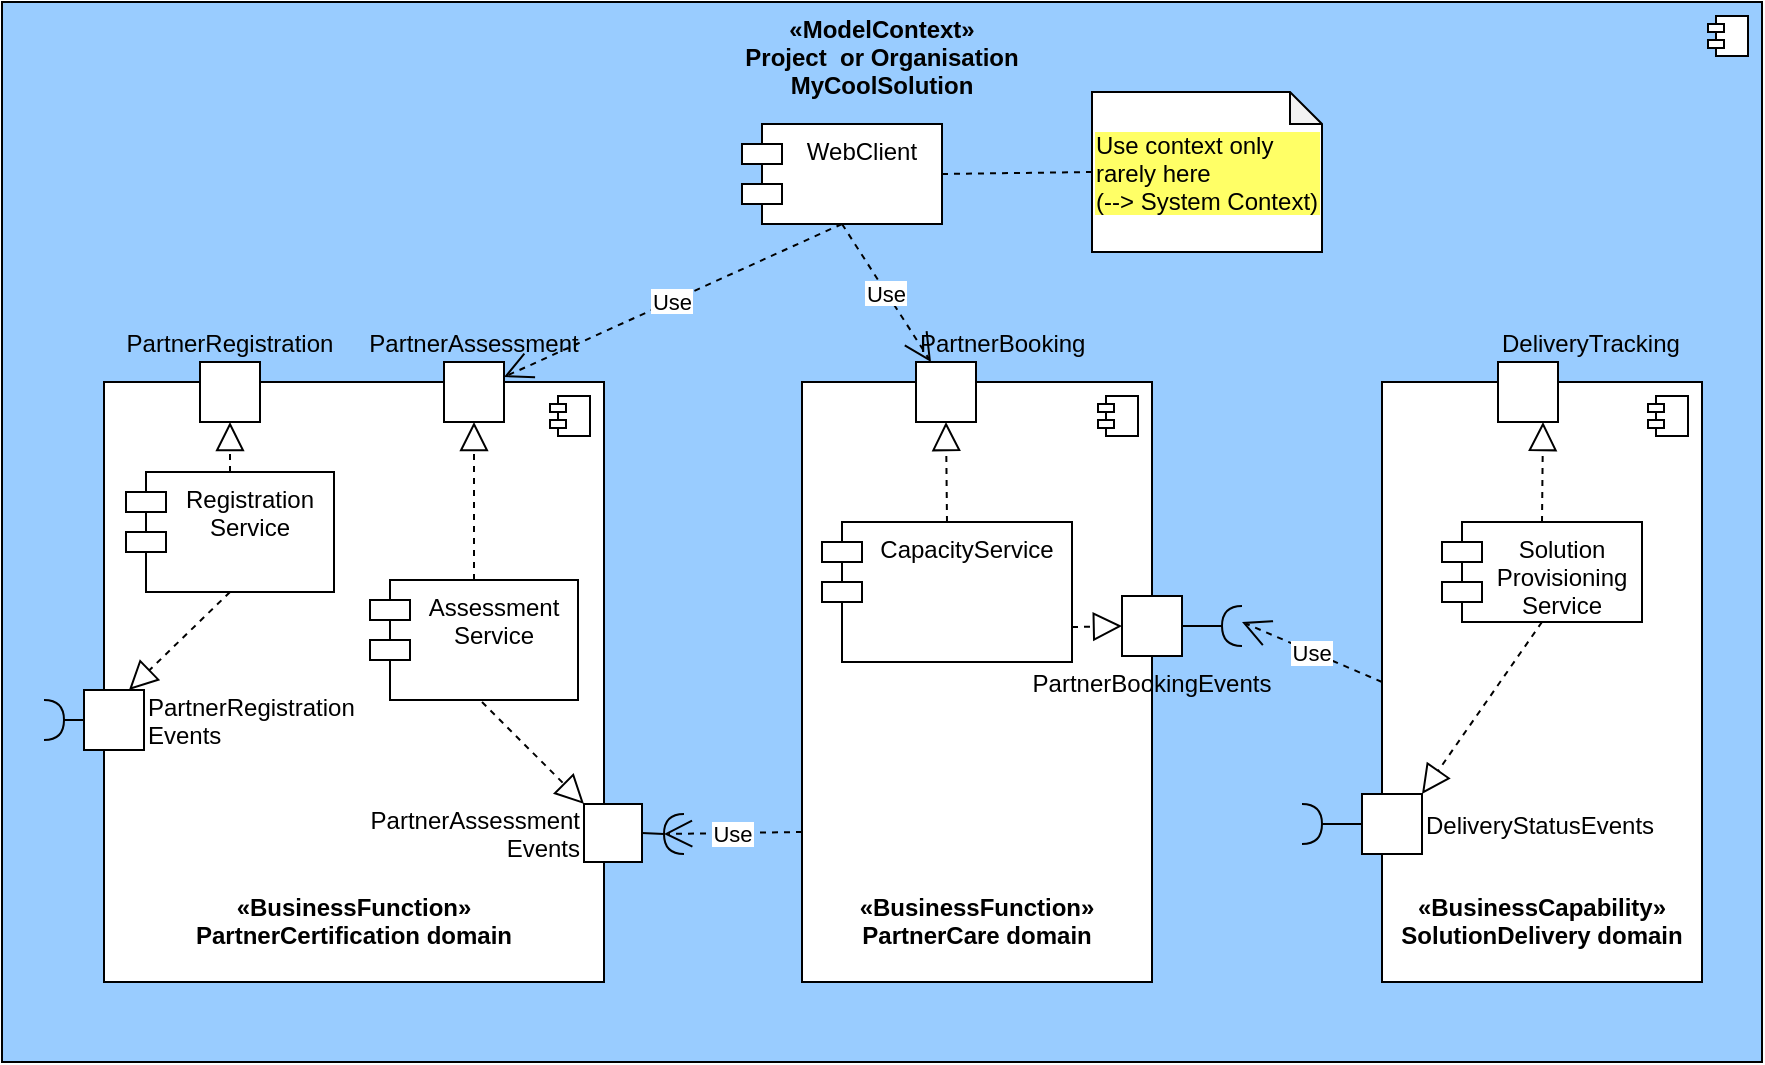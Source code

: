 <mxfile version="20.2.7" type="device"><diagram id="poU_rQEDtPThovflvlqA" name="Seite-1"><mxGraphModel dx="946" dy="551" grid="1" gridSize="10" guides="1" tooltips="1" connect="1" arrows="1" fold="1" page="1" pageScale="1" pageWidth="1169" pageHeight="827" math="0" shadow="0"><root><mxCell id="0"/><mxCell id="1" parent="0"/><mxCell id="xqAIokbYWjofWmRmhxi6-1" value="«ModelContext»&#10;Project  or Organisation&#10;MyCoolSolution&#10;" style="dropTarget=0;verticalAlign=top;fontStyle=1;labelBackgroundColor=none;fillColor=#99CCFF;" vertex="1" parent="1"><mxGeometry x="40" y="40" width="880" height="530" as="geometry"/></mxCell><mxCell id="xqAIokbYWjofWmRmhxi6-2" value="" style="shape=module;jettyWidth=8;jettyHeight=4;" vertex="1" parent="xqAIokbYWjofWmRmhxi6-1"><mxGeometry x="1" width="20" height="20" relative="1" as="geometry"><mxPoint x="-27" y="7" as="offset"/></mxGeometry></mxCell><mxCell id="xqAIokbYWjofWmRmhxi6-5" value="«BusinessCapability»&#10;SolutionDelivery domain&#10;" style="dropTarget=0;verticalAlign=bottom;fontStyle=1;labelBackgroundColor=none;fillColor=#FFFFFF;" vertex="1" parent="1"><mxGeometry x="730" y="230" width="160" height="300" as="geometry"/></mxCell><mxCell id="xqAIokbYWjofWmRmhxi6-6" value="" style="shape=module;jettyWidth=8;jettyHeight=4;" vertex="1" parent="xqAIokbYWjofWmRmhxi6-5"><mxGeometry x="1" width="20" height="20" relative="1" as="geometry"><mxPoint x="-27" y="7" as="offset"/></mxGeometry></mxCell><mxCell id="xqAIokbYWjofWmRmhxi6-19" value="WebClient" style="shape=module;align=left;spacingLeft=20;align=center;verticalAlign=top;labelBackgroundColor=none;fillColor=#FFFFFF;" vertex="1" parent="1"><mxGeometry x="410" y="101" width="100" height="50" as="geometry"/></mxCell><mxCell id="xqAIokbYWjofWmRmhxi6-20" value="" style="shape=requiredInterface;verticalLabelPosition=bottom;sketch=0;labelBackgroundColor=none;fillColor=#FFFFFF;" vertex="1" parent="1"><mxGeometry x="480" y="290" width="10" height="20" as="geometry"/></mxCell><mxCell id="xqAIokbYWjofWmRmhxi6-21" value="" style="group;" vertex="1" connectable="0" parent="1"><mxGeometry x="440" y="220" width="190" height="310" as="geometry"/></mxCell><mxCell id="xqAIokbYWjofWmRmhxi6-7" value="«BusinessFunction»&#10;PartnerCare domain&#10;" style="dropTarget=0;verticalAlign=bottom;fontStyle=1;labelBackgroundColor=none;fillColor=#FFFFFF;" vertex="1" parent="xqAIokbYWjofWmRmhxi6-21"><mxGeometry y="10" width="175" height="300" as="geometry"/></mxCell><mxCell id="xqAIokbYWjofWmRmhxi6-8" value="" style="shape=module;jettyWidth=8;jettyHeight=4;" vertex="1" parent="xqAIokbYWjofWmRmhxi6-7"><mxGeometry x="1" width="20" height="20" relative="1" as="geometry"><mxPoint x="-27" y="7" as="offset"/></mxGeometry></mxCell><mxCell id="xqAIokbYWjofWmRmhxi6-9" value="PartnerBooking" style="rounded=0;labelBackgroundColor=none;fillColor=#FFFFFF;align=left;verticalAlign=bottom;labelPosition=center;verticalLabelPosition=top;" vertex="1" parent="xqAIokbYWjofWmRmhxi6-21"><mxGeometry x="57" width="30" height="30" as="geometry"/></mxCell><mxCell id="xqAIokbYWjofWmRmhxi6-10" value="PartnerBookingEvents" style="rounded=0;labelBackgroundColor=none;fillColor=#FFFFFF;labelPosition=center;verticalLabelPosition=bottom;align=center;verticalAlign=top;" vertex="1" parent="xqAIokbYWjofWmRmhxi6-21"><mxGeometry x="160" y="117" width="30" height="30" as="geometry"/></mxCell><mxCell id="xqAIokbYWjofWmRmhxi6-11" value="CapacityService" style="shape=module;align=left;spacingLeft=20;align=center;verticalAlign=top;labelBackgroundColor=none;fillColor=#FFFFFF;" vertex="1" parent="xqAIokbYWjofWmRmhxi6-21"><mxGeometry x="10" y="80" width="125" height="70" as="geometry"/></mxCell><mxCell id="xqAIokbYWjofWmRmhxi6-12" value="" style="endArrow=block;dashed=1;endFill=0;endSize=12;rounded=0;exitX=0.5;exitY=0;exitDx=0;exitDy=0;entryX=0.5;entryY=1;entryDx=0;entryDy=0;" edge="1" parent="xqAIokbYWjofWmRmhxi6-21" source="xqAIokbYWjofWmRmhxi6-11" target="xqAIokbYWjofWmRmhxi6-9"><mxGeometry width="160" relative="1" as="geometry"><mxPoint x="330" y="80" as="sourcePoint"/><mxPoint x="490" y="80" as="targetPoint"/></mxGeometry></mxCell><mxCell id="xqAIokbYWjofWmRmhxi6-18" value="" style="endArrow=block;dashed=1;endFill=0;endSize=12;rounded=0;exitX=1;exitY=0.75;exitDx=0;exitDy=0;entryX=0;entryY=0.5;entryDx=0;entryDy=0;" edge="1" parent="xqAIokbYWjofWmRmhxi6-21" source="xqAIokbYWjofWmRmhxi6-11" target="xqAIokbYWjofWmRmhxi6-10"><mxGeometry width="160" relative="1" as="geometry"><mxPoint x="82.5" y="90" as="sourcePoint"/><mxPoint x="82" y="40" as="targetPoint"/></mxGeometry></mxCell><mxCell id="xqAIokbYWjofWmRmhxi6-35" value="" style="shape=requiredInterface;verticalLabelPosition=bottom;sketch=0;labelBackgroundColor=none;fillColor=#FFFFFF;rotation=180;" vertex="1" parent="1"><mxGeometry x="650" y="342" width="10" height="20" as="geometry"/></mxCell><mxCell id="xqAIokbYWjofWmRmhxi6-3" value="«BusinessFunction»&#10;PartnerCertification domain&#10;" style="dropTarget=0;verticalAlign=bottom;fontStyle=1;labelBackgroundColor=none;fillColor=#FFFFFF;" vertex="1" parent="1"><mxGeometry x="91" y="230" width="250" height="300" as="geometry"/></mxCell><mxCell id="xqAIokbYWjofWmRmhxi6-4" value="" style="shape=module;jettyWidth=8;jettyHeight=4;" vertex="1" parent="xqAIokbYWjofWmRmhxi6-3"><mxGeometry x="1" width="20" height="20" relative="1" as="geometry"><mxPoint x="-27" y="7" as="offset"/></mxGeometry></mxCell><mxCell id="xqAIokbYWjofWmRmhxi6-22" value="PartnerRegistration" style="rounded=0;labelBackgroundColor=none;fillColor=#FFFFFF;labelPosition=center;verticalLabelPosition=top;align=center;verticalAlign=bottom;" vertex="1" parent="1"><mxGeometry x="139" y="220" width="30" height="30" as="geometry"/></mxCell><mxCell id="xqAIokbYWjofWmRmhxi6-23" value="PartnerAssessment" style="rounded=0;labelBackgroundColor=none;fillColor=#FFFFFF;labelPosition=center;verticalLabelPosition=top;align=center;verticalAlign=bottom;" vertex="1" parent="1"><mxGeometry x="261" y="220" width="30" height="30" as="geometry"/></mxCell><mxCell id="xqAIokbYWjofWmRmhxi6-26" value="PartnerAssessment&#10;Events" style="rounded=0;labelBackgroundColor=none;fillColor=#FFFFFF;labelPosition=left;verticalLabelPosition=middle;align=right;verticalAlign=middle;" vertex="1" parent="1"><mxGeometry x="331" y="441" width="29" height="29" as="geometry"/></mxCell><mxCell id="xqAIokbYWjofWmRmhxi6-27" value="PartnerRegistration&#10;Events" style="rounded=0;labelBackgroundColor=none;fillColor=#FFFFFF;labelPosition=right;verticalLabelPosition=middle;align=left;verticalAlign=middle;" vertex="1" parent="1"><mxGeometry x="81" y="384" width="30" height="30" as="geometry"/></mxCell><mxCell id="xqAIokbYWjofWmRmhxi6-28" value="" style="shape=requiredInterface;verticalLabelPosition=bottom;sketch=0;labelBackgroundColor=none;fillColor=#FFFFFF;rotation=180;" vertex="1" parent="1"><mxGeometry x="371" y="446" width="10" height="20" as="geometry"/></mxCell><mxCell id="xqAIokbYWjofWmRmhxi6-30" value="" style="endArrow=none;rounded=0;exitX=1;exitY=0.5;exitDx=0;exitDy=0;entryX=1;entryY=0.5;entryDx=0;entryDy=0;entryPerimeter=0;" edge="1" parent="1" source="xqAIokbYWjofWmRmhxi6-26" target="xqAIokbYWjofWmRmhxi6-28"><mxGeometry width="50" height="50" relative="1" as="geometry"><mxPoint x="441" y="320" as="sourcePoint"/><mxPoint x="491" y="270" as="targetPoint"/></mxGeometry></mxCell><mxCell id="xqAIokbYWjofWmRmhxi6-31" value="" style="shape=requiredInterface;verticalLabelPosition=bottom;sketch=0;labelBackgroundColor=none;fillColor=#FFFFFF;rotation=0;" vertex="1" parent="1"><mxGeometry x="61" y="389" width="10" height="20" as="geometry"/></mxCell><mxCell id="xqAIokbYWjofWmRmhxi6-33" value="" style="endArrow=none;rounded=0;entryX=1;entryY=0.5;entryDx=0;entryDy=0;entryPerimeter=0;" edge="1" parent="1" target="xqAIokbYWjofWmRmhxi6-31"><mxGeometry width="50" height="50" relative="1" as="geometry"><mxPoint x="81" y="399" as="sourcePoint"/><mxPoint x="491" y="270" as="targetPoint"/></mxGeometry></mxCell><mxCell id="xqAIokbYWjofWmRmhxi6-36" value="Registration&#10;Service" style="shape=module;align=left;spacingLeft=20;align=center;verticalAlign=top;labelBackgroundColor=none;fillColor=#FFFFFF;" vertex="1" parent="1"><mxGeometry x="102" y="275" width="104" height="60" as="geometry"/></mxCell><mxCell id="xqAIokbYWjofWmRmhxi6-37" value="" style="endArrow=block;dashed=1;endFill=0;endSize=12;rounded=0;exitX=0.5;exitY=0;exitDx=0;exitDy=0;entryX=0.5;entryY=1;entryDx=0;entryDy=0;" edge="1" parent="1" source="xqAIokbYWjofWmRmhxi6-36" target="xqAIokbYWjofWmRmhxi6-22"><mxGeometry width="160" relative="1" as="geometry"><mxPoint x="522.5" y="310" as="sourcePoint"/><mxPoint x="522" y="260" as="targetPoint"/></mxGeometry></mxCell><mxCell id="xqAIokbYWjofWmRmhxi6-38" value="" style="endArrow=block;dashed=1;endFill=0;endSize=12;rounded=0;exitX=0.5;exitY=1;exitDx=0;exitDy=0;entryX=0.75;entryY=0;entryDx=0;entryDy=0;" edge="1" parent="1" source="xqAIokbYWjofWmRmhxi6-36" target="xqAIokbYWjofWmRmhxi6-27"><mxGeometry width="160" relative="1" as="geometry"><mxPoint x="522.5" y="310" as="sourcePoint"/><mxPoint x="522" y="260" as="targetPoint"/></mxGeometry></mxCell><mxCell id="xqAIokbYWjofWmRmhxi6-39" value="Assessment&#10;Service" style="shape=module;align=left;spacingLeft=20;align=center;verticalAlign=top;labelBackgroundColor=none;fillColor=#FFFFFF;" vertex="1" parent="1"><mxGeometry x="224" y="329" width="104" height="60" as="geometry"/></mxCell><mxCell id="xqAIokbYWjofWmRmhxi6-40" value="" style="endArrow=block;dashed=1;endFill=0;endSize=12;rounded=0;exitX=0.5;exitY=0;exitDx=0;exitDy=0;entryX=0.5;entryY=1;entryDx=0;entryDy=0;" edge="1" parent="1" source="xqAIokbYWjofWmRmhxi6-39" target="xqAIokbYWjofWmRmhxi6-23"><mxGeometry width="160" relative="1" as="geometry"><mxPoint x="522.5" y="310" as="sourcePoint"/><mxPoint x="522" y="260" as="targetPoint"/></mxGeometry></mxCell><mxCell id="xqAIokbYWjofWmRmhxi6-41" value="" style="endArrow=block;dashed=1;endFill=0;endSize=12;rounded=0;entryX=0;entryY=0;entryDx=0;entryDy=0;" edge="1" parent="1" target="xqAIokbYWjofWmRmhxi6-26"><mxGeometry width="160" relative="1" as="geometry"><mxPoint x="280" y="390" as="sourcePoint"/><mxPoint x="286" y="260" as="targetPoint"/></mxGeometry></mxCell><mxCell id="xqAIokbYWjofWmRmhxi6-42" value="Use context only&#10;rarely here&#10;(--&gt; System Context)" style="shape=note;backgroundOutline=1;darkOpacity=0.05;labelBackgroundColor=#FFFF66;fillColor=#FFFFFF;size=16;align=left;" vertex="1" parent="1"><mxGeometry x="585" y="85" width="115" height="80" as="geometry"/></mxCell><mxCell id="xqAIokbYWjofWmRmhxi6-43" value="" style="endArrow=none;dashed=1;rounded=0;entryX=0;entryY=0.5;entryDx=0;entryDy=0;entryPerimeter=0;exitX=1;exitY=0.5;exitDx=0;exitDy=0;" edge="1" parent="1" source="xqAIokbYWjofWmRmhxi6-19" target="xqAIokbYWjofWmRmhxi6-42"><mxGeometry width="50" height="50" relative="1" as="geometry"><mxPoint x="440" y="320" as="sourcePoint"/><mxPoint x="490" y="270" as="targetPoint"/></mxGeometry></mxCell><mxCell id="xqAIokbYWjofWmRmhxi6-44" value="Use" style="endArrow=open;endSize=12;dashed=1;rounded=0;entryX=1;entryY=0.5;entryDx=0;entryDy=0;entryPerimeter=0;exitX=0;exitY=0.75;exitDx=0;exitDy=0;" edge="1" parent="1" source="xqAIokbYWjofWmRmhxi6-7" target="xqAIokbYWjofWmRmhxi6-28"><mxGeometry width="160" relative="1" as="geometry"><mxPoint x="380" y="300" as="sourcePoint"/><mxPoint x="540" y="300" as="targetPoint"/></mxGeometry></mxCell><mxCell id="xqAIokbYWjofWmRmhxi6-45" value="Use" style="endArrow=open;endSize=12;dashed=1;rounded=0;exitX=0.5;exitY=1;exitDx=0;exitDy=0;entryX=1;entryY=0.25;entryDx=0;entryDy=0;" edge="1" parent="1" source="xqAIokbYWjofWmRmhxi6-19" target="xqAIokbYWjofWmRmhxi6-23"><mxGeometry width="160" relative="1" as="geometry"><mxPoint x="380" y="300" as="sourcePoint"/><mxPoint x="540" y="300" as="targetPoint"/></mxGeometry></mxCell><mxCell id="xqAIokbYWjofWmRmhxi6-46" value="Use" style="endArrow=open;endSize=12;dashed=1;rounded=0;exitX=0.5;exitY=1;exitDx=0;exitDy=0;entryX=0.25;entryY=0;entryDx=0;entryDy=0;" edge="1" parent="1" source="xqAIokbYWjofWmRmhxi6-19" target="xqAIokbYWjofWmRmhxi6-9"><mxGeometry width="160" relative="1" as="geometry"><mxPoint x="380" y="300" as="sourcePoint"/><mxPoint x="540" y="300" as="targetPoint"/></mxGeometry></mxCell><mxCell id="xqAIokbYWjofWmRmhxi6-48" value="" style="endArrow=none;rounded=0;entryX=1;entryY=0.5;entryDx=0;entryDy=0;entryPerimeter=0;exitX=1;exitY=0.5;exitDx=0;exitDy=0;" edge="1" parent="1" source="xqAIokbYWjofWmRmhxi6-10" target="xqAIokbYWjofWmRmhxi6-35"><mxGeometry width="50" height="50" relative="1" as="geometry"><mxPoint x="440" y="320" as="sourcePoint"/><mxPoint x="490" y="270" as="targetPoint"/></mxGeometry></mxCell><mxCell id="xqAIokbYWjofWmRmhxi6-49" value="Use" style="endArrow=open;endSize=12;dashed=1;rounded=0;exitX=0;exitY=0.5;exitDx=0;exitDy=0;" edge="1" parent="1" source="xqAIokbYWjofWmRmhxi6-5"><mxGeometry width="160" relative="1" as="geometry"><mxPoint x="380" y="300" as="sourcePoint"/><mxPoint x="660" y="350" as="targetPoint"/></mxGeometry></mxCell><mxCell id="xqAIokbYWjofWmRmhxi6-58" value="DeliveryTracking" style="rounded=0;labelBackgroundColor=none;fillColor=#FFFFFF;align=left;verticalAlign=bottom;labelPosition=center;verticalLabelPosition=top;" vertex="1" parent="1"><mxGeometry x="788" y="220" width="30" height="30" as="geometry"/></mxCell><mxCell id="xqAIokbYWjofWmRmhxi6-59" value="DeliveryStatusEvents" style="rounded=0;labelBackgroundColor=none;fillColor=#FFFFFF;align=left;verticalAlign=middle;labelPosition=right;verticalLabelPosition=middle;" vertex="1" parent="1"><mxGeometry x="720" y="436" width="30" height="30" as="geometry"/></mxCell><mxCell id="xqAIokbYWjofWmRmhxi6-60" value="Solution&#10;Provisioning&#10;Service" style="shape=module;align=left;spacingLeft=20;align=center;verticalAlign=top;labelBackgroundColor=none;fillColor=#FFFFFF;" vertex="1" parent="1"><mxGeometry x="760" y="300" width="100" height="50" as="geometry"/></mxCell><mxCell id="xqAIokbYWjofWmRmhxi6-61" value="" style="shape=requiredInterface;verticalLabelPosition=bottom;sketch=0;labelBackgroundColor=none;fillColor=#FFFFFF;" vertex="1" parent="1"><mxGeometry x="690" y="441" width="10" height="20" as="geometry"/></mxCell><mxCell id="xqAIokbYWjofWmRmhxi6-62" value="" style="endArrow=none;rounded=0;exitX=1;exitY=0.5;exitDx=0;exitDy=0;exitPerimeter=0;entryX=0;entryY=0.5;entryDx=0;entryDy=0;" edge="1" parent="1" source="xqAIokbYWjofWmRmhxi6-61" target="xqAIokbYWjofWmRmhxi6-59"><mxGeometry width="50" height="50" relative="1" as="geometry"><mxPoint x="740" y="320" as="sourcePoint"/><mxPoint x="790" y="270" as="targetPoint"/></mxGeometry></mxCell><mxCell id="xqAIokbYWjofWmRmhxi6-63" value="" style="endArrow=block;dashed=1;endFill=0;endSize=12;rounded=0;entryX=0.75;entryY=1;entryDx=0;entryDy=0;exitX=0.5;exitY=0;exitDx=0;exitDy=0;" edge="1" parent="1" source="xqAIokbYWjofWmRmhxi6-60" target="xqAIokbYWjofWmRmhxi6-58"><mxGeometry width="160" relative="1" as="geometry"><mxPoint x="680" y="300" as="sourcePoint"/><mxPoint x="840" y="300" as="targetPoint"/></mxGeometry></mxCell><mxCell id="xqAIokbYWjofWmRmhxi6-64" value="" style="endArrow=block;dashed=1;endFill=0;endSize=12;rounded=0;entryX=1;entryY=0;entryDx=0;entryDy=0;exitX=0.5;exitY=1;exitDx=0;exitDy=0;" edge="1" parent="1" source="xqAIokbYWjofWmRmhxi6-60" target="xqAIokbYWjofWmRmhxi6-59"><mxGeometry width="160" relative="1" as="geometry"><mxPoint x="680" y="300" as="sourcePoint"/><mxPoint x="840" y="300" as="targetPoint"/></mxGeometry></mxCell></root></mxGraphModel></diagram></mxfile>